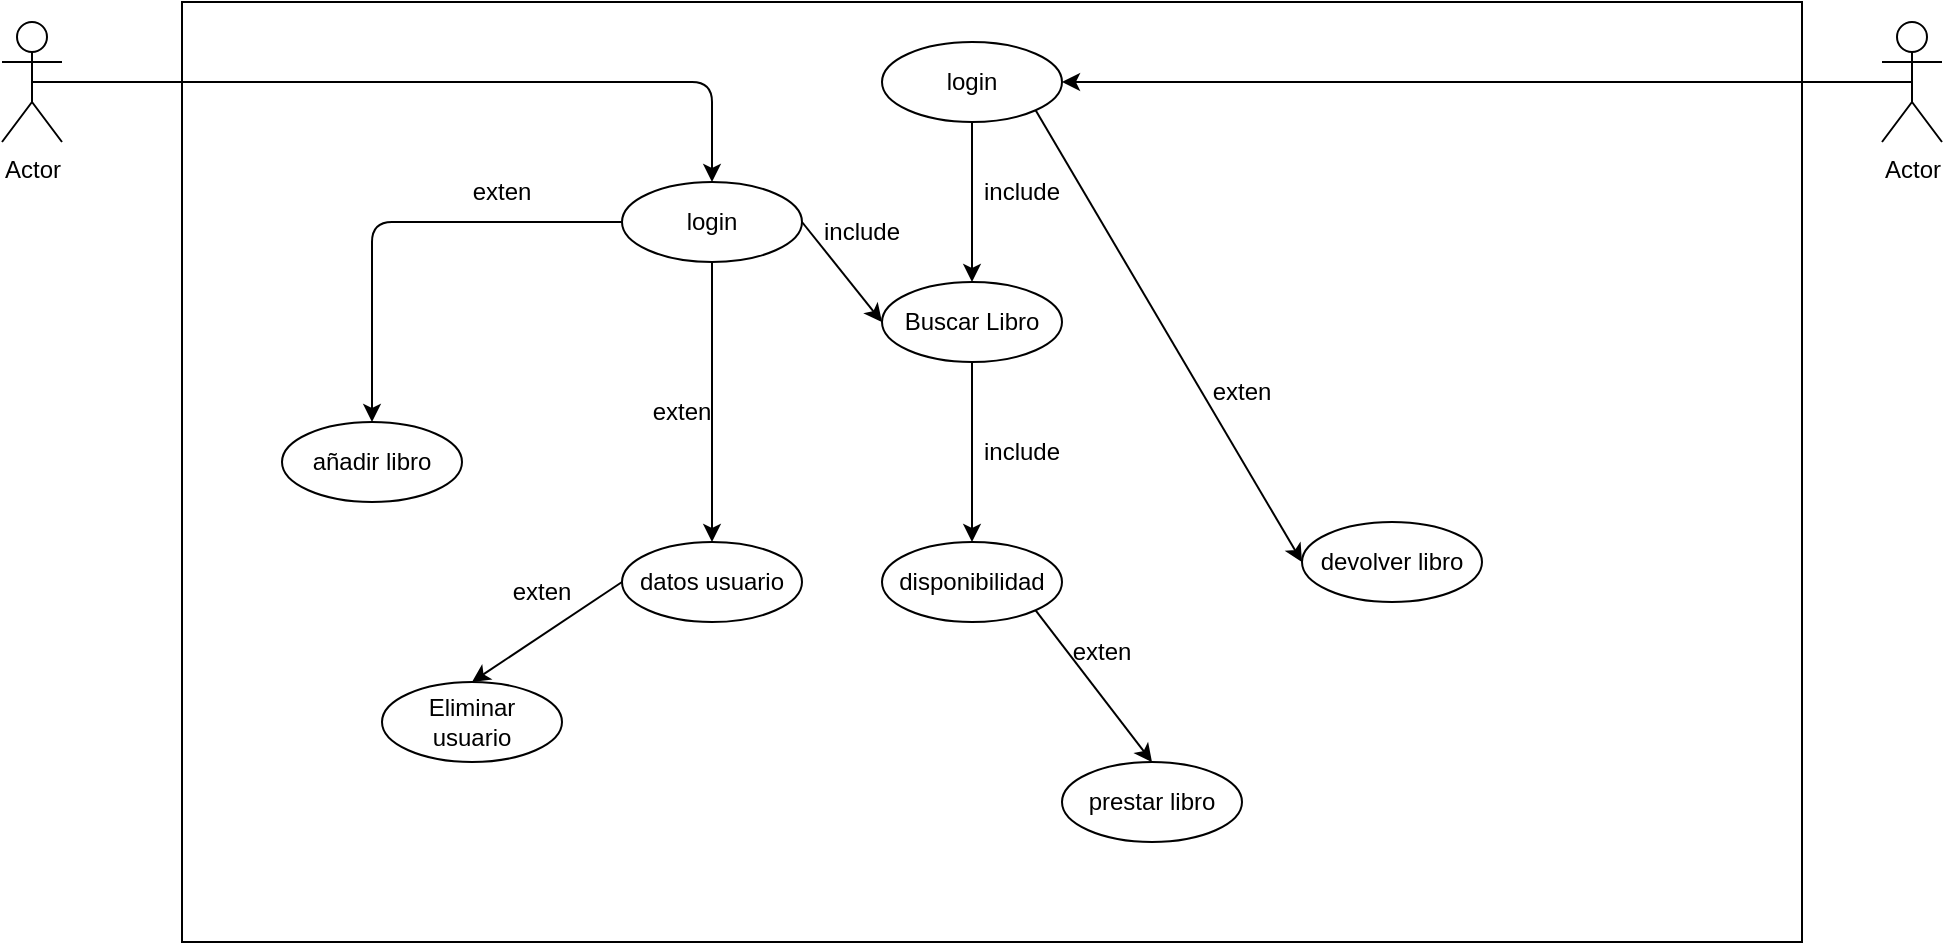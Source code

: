 <mxfile>
    <diagram id="w3d0ppWCed2p-HDZ2Jk9" name="Página-1">
        <mxGraphModel dx="1102" dy="608" grid="1" gridSize="10" guides="1" tooltips="1" connect="1" arrows="1" fold="1" page="1" pageScale="1" pageWidth="1200" pageHeight="800" math="0" shadow="0">
            <root>
                <mxCell id="0"/>
                <mxCell id="1" parent="0"/>
                <mxCell id="34" value="" style="rounded=0;whiteSpace=wrap;html=1;" parent="1" vertex="1">
                    <mxGeometry x="160" y="200" width="810" height="470" as="geometry"/>
                </mxCell>
                <mxCell id="6" value="Buscar Libro" style="ellipse;whiteSpace=wrap;html=1;" parent="1" vertex="1">
                    <mxGeometry x="510" y="340" width="90" height="40" as="geometry"/>
                </mxCell>
                <mxCell id="9" value="prestar libro" style="ellipse;whiteSpace=wrap;html=1;" parent="1" vertex="1">
                    <mxGeometry x="600" y="580" width="90" height="40" as="geometry"/>
                </mxCell>
                <mxCell id="10" value="devolver libro" style="ellipse;whiteSpace=wrap;html=1;" parent="1" vertex="1">
                    <mxGeometry x="720" y="460" width="90" height="40" as="geometry"/>
                </mxCell>
                <mxCell id="11" value="añadir libro" style="ellipse;whiteSpace=wrap;html=1;" parent="1" vertex="1">
                    <mxGeometry x="210" y="410" width="90" height="40" as="geometry"/>
                </mxCell>
                <mxCell id="12" value="datos usuario" style="ellipse;whiteSpace=wrap;html=1;" parent="1" vertex="1">
                    <mxGeometry x="380" y="470" width="90" height="40" as="geometry"/>
                </mxCell>
                <mxCell id="16" value="login" style="ellipse;whiteSpace=wrap;html=1;" parent="1" vertex="1">
                    <mxGeometry x="510" y="220" width="90" height="40" as="geometry"/>
                </mxCell>
                <mxCell id="17" value="" style="endArrow=classic;html=1;exitX=0.5;exitY=1;exitDx=0;exitDy=0;" parent="1" source="16" target="6" edge="1">
                    <mxGeometry width="50" height="50" relative="1" as="geometry">
                        <mxPoint x="590" y="310" as="sourcePoint"/>
                        <mxPoint x="640" y="260" as="targetPoint"/>
                    </mxGeometry>
                </mxCell>
                <mxCell id="18" value="" style="endArrow=classic;html=1;exitX=0.5;exitY=1;exitDx=0;exitDy=0;entryX=0.5;entryY=0;entryDx=0;entryDy=0;" parent="1" source="22" target="12" edge="1">
                    <mxGeometry width="50" height="50" relative="1" as="geometry">
                        <mxPoint x="640" y="340" as="sourcePoint"/>
                        <mxPoint x="640" y="420" as="targetPoint"/>
                    </mxGeometry>
                </mxCell>
                <mxCell id="19" value="" style="endArrow=classic;html=1;entryX=0.5;entryY=0;entryDx=0;entryDy=0;exitX=1;exitY=1;exitDx=0;exitDy=0;" parent="1" source="nJorGBcEO3ALpGoqsscG-42" target="9" edge="1">
                    <mxGeometry width="50" height="50" relative="1" as="geometry">
                        <mxPoint x="570" y="390" as="sourcePoint"/>
                        <mxPoint x="554.5" y="450" as="targetPoint"/>
                    </mxGeometry>
                </mxCell>
                <mxCell id="20" value="" style="endArrow=classic;html=1;exitX=1;exitY=1;exitDx=0;exitDy=0;entryX=0;entryY=0.5;entryDx=0;entryDy=0;" parent="1" source="16" target="10" edge="1">
                    <mxGeometry width="50" height="50" relative="1" as="geometry">
                        <mxPoint x="660" y="390" as="sourcePoint"/>
                        <mxPoint x="660" y="470" as="targetPoint"/>
                    </mxGeometry>
                </mxCell>
                <mxCell id="22" value="login" style="ellipse;whiteSpace=wrap;html=1;" parent="1" vertex="1">
                    <mxGeometry x="380" y="290" width="90" height="40" as="geometry"/>
                </mxCell>
                <mxCell id="24" value="" style="endArrow=classic;html=1;exitX=0;exitY=0.5;exitDx=0;exitDy=0;entryX=0.5;entryY=0;entryDx=0;entryDy=0;" parent="1" source="22" target="11" edge="1">
                    <mxGeometry width="50" height="50" relative="1" as="geometry">
                        <mxPoint x="350" y="350" as="sourcePoint"/>
                        <mxPoint x="350" y="430" as="targetPoint"/>
                        <Array as="points">
                            <mxPoint x="255" y="310"/>
                        </Array>
                    </mxGeometry>
                </mxCell>
                <mxCell id="25" value="" style="endArrow=classic;html=1;exitX=1;exitY=0.5;exitDx=0;exitDy=0;entryX=0;entryY=0.5;entryDx=0;entryDy=0;" parent="1" source="22" target="6" edge="1">
                    <mxGeometry width="50" height="50" relative="1" as="geometry">
                        <mxPoint x="585" y="290" as="sourcePoint"/>
                        <mxPoint x="585" y="370" as="targetPoint"/>
                    </mxGeometry>
                </mxCell>
                <mxCell id="26" value="exten" style="text;html=1;strokeColor=none;fillColor=none;align=center;verticalAlign=middle;whiteSpace=wrap;rounded=0;" parent="1" vertex="1">
                    <mxGeometry x="290" y="280" width="60" height="30" as="geometry"/>
                </mxCell>
                <mxCell id="27" value="exten" style="text;html=1;strokeColor=none;fillColor=none;align=center;verticalAlign=middle;whiteSpace=wrap;rounded=0;" parent="1" vertex="1">
                    <mxGeometry x="660" y="380" width="60" height="30" as="geometry"/>
                </mxCell>
                <mxCell id="28" value="exten" style="text;html=1;strokeColor=none;fillColor=none;align=center;verticalAlign=middle;whiteSpace=wrap;rounded=0;" parent="1" vertex="1">
                    <mxGeometry x="380" y="390" width="60" height="30" as="geometry"/>
                </mxCell>
                <mxCell id="32" value="include" style="text;html=1;strokeColor=none;fillColor=none;align=center;verticalAlign=middle;whiteSpace=wrap;rounded=0;" parent="1" vertex="1">
                    <mxGeometry x="550" y="280" width="60" height="30" as="geometry"/>
                </mxCell>
                <mxCell id="35" value="Actor" style="shape=umlActor;verticalLabelPosition=bottom;verticalAlign=top;html=1;outlineConnect=0;" parent="1" vertex="1">
                    <mxGeometry x="70" y="210" width="30" height="60" as="geometry"/>
                </mxCell>
                <mxCell id="36" value="Actor" style="shape=umlActor;verticalLabelPosition=bottom;verticalAlign=top;html=1;outlineConnect=0;" parent="1" vertex="1">
                    <mxGeometry x="1010" y="210" width="30" height="60" as="geometry"/>
                </mxCell>
                <mxCell id="37" value="include" style="text;html=1;strokeColor=none;fillColor=none;align=center;verticalAlign=middle;whiteSpace=wrap;rounded=0;" parent="1" vertex="1">
                    <mxGeometry x="470" y="300" width="60" height="30" as="geometry"/>
                </mxCell>
                <mxCell id="38" value="exten" style="text;html=1;strokeColor=none;fillColor=none;align=center;verticalAlign=middle;whiteSpace=wrap;rounded=0;" parent="1" vertex="1">
                    <mxGeometry x="590" y="510" width="60" height="30" as="geometry"/>
                </mxCell>
                <mxCell id="39" value="" style="endArrow=classic;html=1;exitX=0.5;exitY=0.5;exitDx=0;exitDy=0;exitPerimeter=0;entryX=1;entryY=0.5;entryDx=0;entryDy=0;" parent="1" source="36" target="16" edge="1">
                    <mxGeometry width="50" height="50" relative="1" as="geometry">
                        <mxPoint x="980" y="340" as="sourcePoint"/>
                        <mxPoint x="920" y="240" as="targetPoint"/>
                    </mxGeometry>
                </mxCell>
                <mxCell id="40" value="" style="endArrow=classic;html=1;exitX=0.5;exitY=0.5;exitDx=0;exitDy=0;exitPerimeter=0;entryX=0.5;entryY=0;entryDx=0;entryDy=0;" parent="1" source="35" target="22" edge="1">
                    <mxGeometry width="50" height="50" relative="1" as="geometry">
                        <mxPoint x="145" y="449" as="sourcePoint"/>
                        <mxPoint x="210" y="240" as="targetPoint"/>
                        <Array as="points">
                            <mxPoint x="425" y="240"/>
                        </Array>
                    </mxGeometry>
                </mxCell>
                <mxCell id="nJorGBcEO3ALpGoqsscG-40" value="Eliminar &lt;br&gt;usuario" style="ellipse;whiteSpace=wrap;html=1;" parent="1" vertex="1">
                    <mxGeometry x="260" y="540" width="90" height="40" as="geometry"/>
                </mxCell>
                <mxCell id="nJorGBcEO3ALpGoqsscG-41" value="" style="endArrow=classic;html=1;exitX=0;exitY=0.5;exitDx=0;exitDy=0;entryX=0.5;entryY=0;entryDx=0;entryDy=0;" parent="1" source="12" target="nJorGBcEO3ALpGoqsscG-40" edge="1">
                    <mxGeometry width="50" height="50" relative="1" as="geometry">
                        <mxPoint x="380" y="530" as="sourcePoint"/>
                        <mxPoint x="380" y="610" as="targetPoint"/>
                    </mxGeometry>
                </mxCell>
                <mxCell id="nJorGBcEO3ALpGoqsscG-42" value="disponibilidad" style="ellipse;whiteSpace=wrap;html=1;" parent="1" vertex="1">
                    <mxGeometry x="510" y="470" width="90" height="40" as="geometry"/>
                </mxCell>
                <mxCell id="nJorGBcEO3ALpGoqsscG-43" value="" style="endArrow=classic;html=1;exitX=0.5;exitY=1;exitDx=0;exitDy=0;entryX=0.5;entryY=0;entryDx=0;entryDy=0;" parent="1" source="6" target="nJorGBcEO3ALpGoqsscG-42" edge="1">
                    <mxGeometry width="50" height="50" relative="1" as="geometry">
                        <mxPoint x="520" y="420" as="sourcePoint"/>
                        <mxPoint x="560" y="470" as="targetPoint"/>
                    </mxGeometry>
                </mxCell>
                <mxCell id="nJorGBcEO3ALpGoqsscG-44" value="include" style="text;html=1;strokeColor=none;fillColor=none;align=center;verticalAlign=middle;whiteSpace=wrap;rounded=0;" parent="1" vertex="1">
                    <mxGeometry x="550" y="410" width="60" height="30" as="geometry"/>
                </mxCell>
                <mxCell id="nJorGBcEO3ALpGoqsscG-45" value="exten" style="text;html=1;strokeColor=none;fillColor=none;align=center;verticalAlign=middle;whiteSpace=wrap;rounded=0;" parent="1" vertex="1">
                    <mxGeometry x="310" y="480" width="60" height="30" as="geometry"/>
                </mxCell>
            </root>
        </mxGraphModel>
    </diagram>
    <diagram id="chxNoCqROdhKDmmhXRaZ" name="Página-2">
        <mxGraphModel dx="1102" dy="608" grid="1" gridSize="10" guides="1" tooltips="1" connect="1" arrows="1" fold="1" page="1" pageScale="1" pageWidth="1200" pageHeight="800" math="0" shadow="0">
            <root>
                <mxCell id="0"/>
                <mxCell id="1" parent="0"/>
                <mxCell id="Jmu3NZUsGzqlgrK55ZfT-3" value="&lt;font style=&quot;font-size: 14px;&quot;&gt;Libros&lt;/font&gt;" style="swimlane;fontStyle=0;childLayout=stackLayout;horizontal=1;startSize=30;horizontalStack=0;resizeParent=1;resizeParentMax=0;resizeLast=0;collapsible=1;marginBottom=0;whiteSpace=wrap;html=1;" parent="1" vertex="1">
                    <mxGeometry x="470" y="510" width="210" height="210" as="geometry"/>
                </mxCell>
                <mxCell id="Jmu3NZUsGzqlgrK55ZfT-4" value="&lt;font style=&quot;font-size: 14px;&quot;&gt;idLibro&lt;/font&gt;" style="text;strokeColor=none;fillColor=none;align=left;verticalAlign=middle;spacingLeft=4;spacingRight=4;overflow=hidden;points=[[0,0.5],[1,0.5]];portConstraint=eastwest;rotatable=0;whiteSpace=wrap;html=1;" parent="Jmu3NZUsGzqlgrK55ZfT-3" vertex="1">
                    <mxGeometry y="30" width="210" height="30" as="geometry"/>
                </mxCell>
                <mxCell id="Jmu3NZUsGzqlgrK55ZfT-5" value="&lt;span style=&quot;font-size: 14px;&quot;&gt;titulo_libro&lt;/span&gt;" style="text;strokeColor=none;fillColor=none;align=left;verticalAlign=middle;spacingLeft=4;spacingRight=4;overflow=hidden;points=[[0,0.5],[1,0.5]];portConstraint=eastwest;rotatable=0;whiteSpace=wrap;html=1;" parent="Jmu3NZUsGzqlgrK55ZfT-3" vertex="1">
                    <mxGeometry y="60" width="210" height="30" as="geometry"/>
                </mxCell>
                <mxCell id="Jmu3NZUsGzqlgrK55ZfT-6" value="&lt;font style=&quot;font-size: 14px;&quot;&gt;autor&lt;/font&gt;" style="text;strokeColor=none;fillColor=none;align=left;verticalAlign=middle;spacingLeft=4;spacingRight=4;overflow=hidden;points=[[0,0.5],[1,0.5]];portConstraint=eastwest;rotatable=0;whiteSpace=wrap;html=1;" parent="Jmu3NZUsGzqlgrK55ZfT-3" vertex="1">
                    <mxGeometry y="90" width="210" height="30" as="geometry"/>
                </mxCell>
                <mxCell id="Jmu3NZUsGzqlgrK55ZfT-32" value="int ()" style="text;strokeColor=none;fillColor=none;align=left;verticalAlign=middle;spacingLeft=4;spacingRight=4;overflow=hidden;points=[[0,0.5],[1,0.5]];portConstraint=eastwest;rotatable=0;whiteSpace=wrap;html=1;fontSize=14;" parent="Jmu3NZUsGzqlgrK55ZfT-3" vertex="1">
                    <mxGeometry y="120" width="210" height="30" as="geometry"/>
                </mxCell>
                <mxCell id="Jmu3NZUsGzqlgrK55ZfT-34" value="varchar()" style="text;strokeColor=none;fillColor=none;align=left;verticalAlign=middle;spacingLeft=4;spacingRight=4;overflow=hidden;points=[[0,0.5],[1,0.5]];portConstraint=eastwest;rotatable=0;whiteSpace=wrap;html=1;fontSize=14;" parent="Jmu3NZUsGzqlgrK55ZfT-3" vertex="1">
                    <mxGeometry y="150" width="210" height="30" as="geometry"/>
                </mxCell>
                <mxCell id="Jmu3NZUsGzqlgrK55ZfT-33" value="varchar()" style="text;strokeColor=none;fillColor=none;align=left;verticalAlign=middle;spacingLeft=4;spacingRight=4;overflow=hidden;points=[[0,0.5],[1,0.5]];portConstraint=eastwest;rotatable=0;whiteSpace=wrap;html=1;fontSize=14;" parent="Jmu3NZUsGzqlgrK55ZfT-3" vertex="1">
                    <mxGeometry y="180" width="210" height="30" as="geometry"/>
                </mxCell>
                <mxCell id="Jmu3NZUsGzqlgrK55ZfT-12" value="&lt;font style=&quot;font-size: 14px;&quot;&gt;BIbliotecario&lt;/font&gt;" style="swimlane;fontStyle=0;childLayout=stackLayout;horizontal=1;startSize=30;horizontalStack=0;resizeParent=1;resizeParentMax=0;resizeLast=0;collapsible=1;marginBottom=0;whiteSpace=wrap;html=1;" parent="1" vertex="1">
                    <mxGeometry x="60" y="130" width="230" height="270" as="geometry"/>
                </mxCell>
                <mxCell id="Jmu3NZUsGzqlgrK55ZfT-13" value="&lt;font style=&quot;font-size: 14px;&quot;&gt;idBibliotecario&lt;/font&gt;" style="text;strokeColor=none;fillColor=none;align=left;verticalAlign=middle;spacingLeft=4;spacingRight=4;overflow=hidden;points=[[0,0.5],[1,0.5]];portConstraint=eastwest;rotatable=0;whiteSpace=wrap;html=1;" parent="Jmu3NZUsGzqlgrK55ZfT-12" vertex="1">
                    <mxGeometry y="30" width="230" height="30" as="geometry"/>
                </mxCell>
                <mxCell id="Jmu3NZUsGzqlgrK55ZfT-14" value="&lt;font style=&quot;font-size: 14px;&quot;&gt;nombre&lt;/font&gt;" style="text;strokeColor=none;fillColor=none;align=left;verticalAlign=middle;spacingLeft=4;spacingRight=4;overflow=hidden;points=[[0,0.5],[1,0.5]];portConstraint=eastwest;rotatable=0;whiteSpace=wrap;html=1;" parent="Jmu3NZUsGzqlgrK55ZfT-12" vertex="1">
                    <mxGeometry y="60" width="230" height="30" as="geometry"/>
                </mxCell>
                <mxCell id="Jmu3NZUsGzqlgrK55ZfT-15" value="&lt;font style=&quot;font-size: 14px;&quot;&gt;apellidos&lt;/font&gt;" style="text;strokeColor=none;fillColor=none;align=left;verticalAlign=middle;spacingLeft=4;spacingRight=4;overflow=hidden;points=[[0,0.5],[1,0.5]];portConstraint=eastwest;rotatable=0;whiteSpace=wrap;html=1;" parent="Jmu3NZUsGzqlgrK55ZfT-12" vertex="1">
                    <mxGeometry y="90" width="230" height="30" as="geometry"/>
                </mxCell>
                <mxCell id="Jmu3NZUsGzqlgrK55ZfT-16" value="&lt;font style=&quot;font-size: 14px;&quot;&gt;contraseña&lt;/font&gt;" style="text;strokeColor=none;fillColor=none;align=left;verticalAlign=middle;spacingLeft=4;spacingRight=4;overflow=hidden;points=[[0,0.5],[1,0.5]];portConstraint=eastwest;rotatable=0;whiteSpace=wrap;html=1;" parent="Jmu3NZUsGzqlgrK55ZfT-12" vertex="1">
                    <mxGeometry y="120" width="230" height="30" as="geometry"/>
                </mxCell>
                <mxCell id="Jmu3NZUsGzqlgrK55ZfT-36" value="int ()" style="text;strokeColor=none;fillColor=none;align=left;verticalAlign=middle;spacingLeft=4;spacingRight=4;overflow=hidden;points=[[0,0.5],[1,0.5]];portConstraint=eastwest;rotatable=0;whiteSpace=wrap;html=1;fontSize=14;" parent="Jmu3NZUsGzqlgrK55ZfT-12" vertex="1">
                    <mxGeometry y="150" width="230" height="30" as="geometry"/>
                </mxCell>
                <mxCell id="Jmu3NZUsGzqlgrK55ZfT-38" value="varchar()" style="text;strokeColor=none;fillColor=none;align=left;verticalAlign=middle;spacingLeft=4;spacingRight=4;overflow=hidden;points=[[0,0.5],[1,0.5]];portConstraint=eastwest;rotatable=0;whiteSpace=wrap;html=1;fontSize=14;" parent="Jmu3NZUsGzqlgrK55ZfT-12" vertex="1">
                    <mxGeometry y="180" width="230" height="30" as="geometry"/>
                </mxCell>
                <mxCell id="Jmu3NZUsGzqlgrK55ZfT-37" value="varchar()" style="text;strokeColor=none;fillColor=none;align=left;verticalAlign=middle;spacingLeft=4;spacingRight=4;overflow=hidden;points=[[0,0.5],[1,0.5]];portConstraint=eastwest;rotatable=0;whiteSpace=wrap;html=1;fontSize=14;" parent="Jmu3NZUsGzqlgrK55ZfT-12" vertex="1">
                    <mxGeometry y="210" width="230" height="30" as="geometry"/>
                </mxCell>
                <mxCell id="Jmu3NZUsGzqlgrK55ZfT-35" value="varchar()" style="text;strokeColor=none;fillColor=none;align=left;verticalAlign=middle;spacingLeft=4;spacingRight=4;overflow=hidden;points=[[0,0.5],[1,0.5]];portConstraint=eastwest;rotatable=0;whiteSpace=wrap;html=1;fontSize=14;" parent="Jmu3NZUsGzqlgrK55ZfT-12" vertex="1">
                    <mxGeometry y="240" width="230" height="30" as="geometry"/>
                </mxCell>
                <mxCell id="Jmu3NZUsGzqlgrK55ZfT-23" value="prestamo" style="swimlane;fontStyle=0;childLayout=stackLayout;horizontal=1;startSize=30;horizontalStack=0;resizeParent=1;resizeParentMax=0;resizeLast=0;collapsible=1;marginBottom=0;whiteSpace=wrap;html=1;fontSize=14;" parent="1" vertex="1">
                    <mxGeometry x="850" y="70" width="140" height="390" as="geometry"/>
                </mxCell>
                <mxCell id="Jmu3NZUsGzqlgrK55ZfT-25" value="idprestamo" style="text;strokeColor=none;fillColor=none;align=left;verticalAlign=middle;spacingLeft=4;spacingRight=4;overflow=hidden;points=[[0,0.5],[1,0.5]];portConstraint=eastwest;rotatable=0;whiteSpace=wrap;html=1;fontSize=14;" parent="Jmu3NZUsGzqlgrK55ZfT-23" vertex="1">
                    <mxGeometry y="30" width="140" height="30" as="geometry"/>
                </mxCell>
                <mxCell id="Jmu3NZUsGzqlgrK55ZfT-27" value="fecha_prestamo" style="text;strokeColor=none;fillColor=none;align=left;verticalAlign=middle;spacingLeft=4;spacingRight=4;overflow=hidden;points=[[0,0.5],[1,0.5]];portConstraint=eastwest;rotatable=0;whiteSpace=wrap;html=1;fontSize=14;" parent="Jmu3NZUsGzqlgrK55ZfT-23" vertex="1">
                    <mxGeometry y="60" width="140" height="30" as="geometry"/>
                </mxCell>
                <mxCell id="Jmu3NZUsGzqlgrK55ZfT-29" value="idBibliotecario" style="text;strokeColor=none;fillColor=none;align=left;verticalAlign=middle;spacingLeft=4;spacingRight=4;overflow=hidden;points=[[0,0.5],[1,0.5]];portConstraint=eastwest;rotatable=0;whiteSpace=wrap;html=1;fontSize=14;" parent="Jmu3NZUsGzqlgrK55ZfT-23" vertex="1">
                    <mxGeometry y="90" width="140" height="30" as="geometry"/>
                </mxCell>
                <mxCell id="Jmu3NZUsGzqlgrK55ZfT-28" value="idUsuario&lt;span style=&quot;color: rgba(0, 0, 0, 0); font-family: monospace; font-size: 0px;&quot;&gt;%3CmxGraphModel%3E%3Croot%3E%3CmxCell%20id%3D%220%22%2F%3E%3CmxCell%20id%3D%221%22%20parent%3D%220%22%2F%3E%3CmxCell%20id%3D%222%22%20value%3D%22fecha_prestamo%22%20style%3D%22text%3BstrokeColor%3Dnone%3BfillColor%3Dnone%3Balign%3Dleft%3BverticalAlign%3Dmiddle%3BspacingLeft%3D4%3BspacingRight%3D4%3Boverflow%3Dhidden%3Bpoints%3D%5B%5B0%2C0.5%5D%2C%5B1%2C0.5%5D%5D%3BportConstraint%3Deastwest%3Brotatable%3D0%3BwhiteSpace%3Dwrap%3Bhtml%3D1%3BfontSize%3D14%3B%22%20vertex%3D%221%22%20parent%3D%221%22%3E%3CmxGeometry%20x%3D%22420%22%20y%3D%22490%22%20width%3D%22140%22%20height%3D%2230%22%20as%3D%22geometry%22%2F%3E%3C%2FmxCell%3E%3C%2Froot%3E%3C%2FmxGraphModel%3E&lt;/span&gt;" style="text;strokeColor=none;fillColor=none;align=left;verticalAlign=middle;spacingLeft=4;spacingRight=4;overflow=hidden;points=[[0,0.5],[1,0.5]];portConstraint=eastwest;rotatable=0;whiteSpace=wrap;html=1;fontSize=14;" parent="Jmu3NZUsGzqlgrK55ZfT-23" vertex="1">
                    <mxGeometry y="120" width="140" height="30" as="geometry"/>
                </mxCell>
                <mxCell id="Jmu3NZUsGzqlgrK55ZfT-26" value="idLibro" style="text;strokeColor=none;fillColor=none;align=left;verticalAlign=middle;spacingLeft=4;spacingRight=4;overflow=hidden;points=[[0,0.5],[1,0.5]];portConstraint=eastwest;rotatable=0;whiteSpace=wrap;html=1;fontSize=14;" parent="Jmu3NZUsGzqlgrK55ZfT-23" vertex="1">
                    <mxGeometry y="150" width="140" height="30" as="geometry"/>
                </mxCell>
                <mxCell id="Jmu3NZUsGzqlgrK55ZfT-30" value="cantidad" style="text;strokeColor=none;fillColor=none;align=left;verticalAlign=middle;spacingLeft=4;spacingRight=4;overflow=hidden;points=[[0,0.5],[1,0.5]];portConstraint=eastwest;rotatable=0;whiteSpace=wrap;html=1;fontSize=14;" parent="Jmu3NZUsGzqlgrK55ZfT-23" vertex="1">
                    <mxGeometry y="180" width="140" height="30" as="geometry"/>
                </mxCell>
                <mxCell id="Jmu3NZUsGzqlgrK55ZfT-39" value="int ()" style="text;strokeColor=none;fillColor=none;align=left;verticalAlign=middle;spacingLeft=4;spacingRight=4;overflow=hidden;points=[[0,0.5],[1,0.5]];portConstraint=eastwest;rotatable=0;whiteSpace=wrap;html=1;fontSize=14;" parent="Jmu3NZUsGzqlgrK55ZfT-23" vertex="1">
                    <mxGeometry y="210" width="140" height="30" as="geometry"/>
                </mxCell>
                <mxCell id="Jmu3NZUsGzqlgrK55ZfT-41" value="datatime" style="text;strokeColor=none;fillColor=none;align=left;verticalAlign=middle;spacingLeft=4;spacingRight=4;overflow=hidden;points=[[0,0.5],[1,0.5]];portConstraint=eastwest;rotatable=0;whiteSpace=wrap;html=1;fontSize=14;" parent="Jmu3NZUsGzqlgrK55ZfT-23" vertex="1">
                    <mxGeometry y="240" width="140" height="30" as="geometry"/>
                </mxCell>
                <mxCell id="Jmu3NZUsGzqlgrK55ZfT-42" value="varchar()" style="text;strokeColor=none;fillColor=none;align=left;verticalAlign=middle;spacingLeft=4;spacingRight=4;overflow=hidden;points=[[0,0.5],[1,0.5]];portConstraint=eastwest;rotatable=0;whiteSpace=wrap;html=1;fontSize=14;" parent="Jmu3NZUsGzqlgrK55ZfT-23" vertex="1">
                    <mxGeometry y="270" width="140" height="30" as="geometry"/>
                </mxCell>
                <mxCell id="Jmu3NZUsGzqlgrK55ZfT-43" value="int ()" style="text;strokeColor=none;fillColor=none;align=left;verticalAlign=middle;spacingLeft=4;spacingRight=4;overflow=hidden;points=[[0,0.5],[1,0.5]];portConstraint=eastwest;rotatable=0;whiteSpace=wrap;html=1;fontSize=14;" parent="Jmu3NZUsGzqlgrK55ZfT-23" vertex="1">
                    <mxGeometry y="300" width="140" height="30" as="geometry"/>
                </mxCell>
                <mxCell id="Jmu3NZUsGzqlgrK55ZfT-45" value="int ()" style="text;strokeColor=none;fillColor=none;align=left;verticalAlign=middle;spacingLeft=4;spacingRight=4;overflow=hidden;points=[[0,0.5],[1,0.5]];portConstraint=eastwest;rotatable=0;whiteSpace=wrap;html=1;fontSize=14;" parent="Jmu3NZUsGzqlgrK55ZfT-23" vertex="1">
                    <mxGeometry y="330" width="140" height="30" as="geometry"/>
                </mxCell>
                <mxCell id="Jmu3NZUsGzqlgrK55ZfT-44" value="int ()" style="text;strokeColor=none;fillColor=none;align=left;verticalAlign=middle;spacingLeft=4;spacingRight=4;overflow=hidden;points=[[0,0.5],[1,0.5]];portConstraint=eastwest;rotatable=0;whiteSpace=wrap;html=1;fontSize=14;" parent="Jmu3NZUsGzqlgrK55ZfT-23" vertex="1">
                    <mxGeometry y="360" width="140" height="30" as="geometry"/>
                </mxCell>
                <mxCell id="Jmu3NZUsGzqlgrK55ZfT-46" value="PK" style="text;html=1;strokeColor=none;fillColor=none;align=center;verticalAlign=middle;whiteSpace=wrap;rounded=0;fontSize=14;" parent="1" vertex="1">
                    <mxGeometry x="10" y="160" width="60" height="30" as="geometry"/>
                </mxCell>
                <mxCell id="Jmu3NZUsGzqlgrK55ZfT-48" value="PK" style="text;html=1;strokeColor=none;fillColor=none;align=center;verticalAlign=middle;whiteSpace=wrap;rounded=0;fontSize=14;" parent="1" vertex="1">
                    <mxGeometry x="800" y="100" width="60" height="30" as="geometry"/>
                </mxCell>
                <mxCell id="Jmu3NZUsGzqlgrK55ZfT-49" value="FK" style="text;html=1;strokeColor=none;fillColor=none;align=center;verticalAlign=middle;whiteSpace=wrap;rounded=0;fontSize=14;" parent="1" vertex="1">
                    <mxGeometry x="800" y="160" width="60" height="30" as="geometry"/>
                </mxCell>
                <mxCell id="Jmu3NZUsGzqlgrK55ZfT-50" value="FK" style="text;html=1;strokeColor=none;fillColor=none;align=center;verticalAlign=middle;whiteSpace=wrap;rounded=0;fontSize=14;" parent="1" vertex="1">
                    <mxGeometry x="800" y="190" width="60" height="30" as="geometry"/>
                </mxCell>
                <mxCell id="Jmu3NZUsGzqlgrK55ZfT-51" value="FK" style="text;html=1;strokeColor=none;fillColor=none;align=center;verticalAlign=middle;whiteSpace=wrap;rounded=0;fontSize=14;" parent="1" vertex="1">
                    <mxGeometry x="800" y="220" width="60" height="30" as="geometry"/>
                </mxCell>
                <mxCell id="Jmu3NZUsGzqlgrK55ZfT-52" value="" style="endArrow=classic;html=1;fontSize=14;exitX=1;exitY=0.5;exitDx=0;exitDy=0;" parent="1" source="Jmu3NZUsGzqlgrK55ZfT-13" target="Jmu3NZUsGzqlgrK55ZfT-49" edge="1">
                    <mxGeometry width="50" height="50" relative="1" as="geometry">
                        <mxPoint x="370" y="240" as="sourcePoint"/>
                        <mxPoint x="420" y="190" as="targetPoint"/>
                    </mxGeometry>
                </mxCell>
                <mxCell id="Jmu3NZUsGzqlgrK55ZfT-53" value="" style="endArrow=classic;html=1;fontSize=14;exitX=0;exitY=0.5;exitDx=0;exitDy=0;entryX=1;entryY=0.5;entryDx=0;entryDy=0;" parent="1" source="Jmu3NZUsGzqlgrK55ZfT-50" target="Jmu3NZUsGzqlgrK55ZfT-4" edge="1">
                    <mxGeometry width="50" height="50" relative="1" as="geometry">
                        <mxPoint x="300" y="255" as="sourcePoint"/>
                        <mxPoint x="810" y="188.889" as="targetPoint"/>
                        <Array as="points">
                            <mxPoint x="760" y="205"/>
                            <mxPoint x="760" y="555"/>
                        </Array>
                    </mxGeometry>
                </mxCell>
                <mxCell id="tuRHwvIgMzlhLgcUYVfD-1" value="PK" style="text;html=1;strokeColor=none;fillColor=none;align=center;verticalAlign=middle;whiteSpace=wrap;rounded=0;fontSize=14;" parent="1" vertex="1">
                    <mxGeometry x="420" y="540" width="60" height="30" as="geometry"/>
                </mxCell>
                <mxCell id="gVGVNJn4KCs9vRf8ShZb-1" value="1...0" style="text;html=1;strokeColor=none;fillColor=none;align=center;verticalAlign=middle;whiteSpace=wrap;rounded=0;fontSize=14;" parent="1" vertex="1">
                    <mxGeometry x="680" y="520" width="60" height="30" as="geometry"/>
                </mxCell>
                <mxCell id="gVGVNJn4KCs9vRf8ShZb-2" value="&lt;font style=&quot;font-size: 18px;&quot;&gt;1...*&lt;/font&gt;" style="text;html=1;strokeColor=none;fillColor=none;align=center;verticalAlign=middle;whiteSpace=wrap;rounded=0;fontSize=14;" parent="1" vertex="1">
                    <mxGeometry x="300" y="140" width="60" height="30" as="geometry"/>
                </mxCell>
            </root>
        </mxGraphModel>
    </diagram>
    <diagram id="Z5Ri4fiEmCOSQMzNhDk8" name="Página-3">
        <mxGraphModel dx="1447" dy="798" grid="1" gridSize="10" guides="1" tooltips="1" connect="1" arrows="1" fold="1" page="1" pageScale="1" pageWidth="1200" pageHeight="800" math="0" shadow="0">
            <root>
                <mxCell id="0"/>
                <mxCell id="1" parent="0"/>
                <mxCell id="_uBopTTzTnFBBgDs50_6-1" value="BIbliotecario" style="swimlane;fontStyle=1;align=center;verticalAlign=top;childLayout=stackLayout;horizontal=1;startSize=26;horizontalStack=0;resizeParent=1;resizeParentMax=0;resizeLast=0;collapsible=1;marginBottom=0;fontSize=18;" parent="1" vertex="1">
                    <mxGeometry x="60" y="70" width="270" height="216" as="geometry"/>
                </mxCell>
                <mxCell id="_uBopTTzTnFBBgDs50_6-2" value="idBibliotecario" style="text;strokeColor=none;fillColor=none;align=left;verticalAlign=top;spacingLeft=4;spacingRight=4;overflow=hidden;rotatable=0;points=[[0,0.5],[1,0.5]];portConstraint=eastwest;fontSize=18;" parent="_uBopTTzTnFBBgDs50_6-1" vertex="1">
                    <mxGeometry y="26" width="270" height="26" as="geometry"/>
                </mxCell>
                <mxCell id="zEnFPHZmrLwZEC-hwrup-2" value="nombre" style="text;strokeColor=none;fillColor=none;align=left;verticalAlign=top;spacingLeft=4;spacingRight=4;overflow=hidden;rotatable=0;points=[[0,0.5],[1,0.5]];portConstraint=eastwest;fontSize=18;" parent="_uBopTTzTnFBBgDs50_6-1" vertex="1">
                    <mxGeometry y="52" width="270" height="26" as="geometry"/>
                </mxCell>
                <mxCell id="zEnFPHZmrLwZEC-hwrup-3" value="usuario" style="text;strokeColor=none;fillColor=none;align=left;verticalAlign=top;spacingLeft=4;spacingRight=4;overflow=hidden;rotatable=0;points=[[0,0.5],[1,0.5]];portConstraint=eastwest;fontSize=18;" parent="_uBopTTzTnFBBgDs50_6-1" vertex="1">
                    <mxGeometry y="78" width="270" height="26" as="geometry"/>
                </mxCell>
                <mxCell id="zEnFPHZmrLwZEC-hwrup-1" value="contraseña" style="text;strokeColor=none;fillColor=none;align=left;verticalAlign=top;spacingLeft=4;spacingRight=4;overflow=hidden;rotatable=0;points=[[0,0.5],[1,0.5]];portConstraint=eastwest;fontSize=18;" parent="_uBopTTzTnFBBgDs50_6-1" vertex="1">
                    <mxGeometry y="104" width="270" height="26" as="geometry"/>
                </mxCell>
                <mxCell id="_uBopTTzTnFBBgDs50_6-3" value="" style="line;strokeWidth=1;fillColor=none;align=left;verticalAlign=middle;spacingTop=-1;spacingLeft=3;spacingRight=3;rotatable=0;labelPosition=right;points=[];portConstraint=eastwest;strokeColor=inherit;fontSize=18;" parent="_uBopTTzTnFBBgDs50_6-1" vertex="1">
                    <mxGeometry y="130" width="270" height="8" as="geometry"/>
                </mxCell>
                <mxCell id="zEnFPHZmrLwZEC-hwrup-4" value="actualizar_informacio ( )" style="text;strokeColor=none;fillColor=none;align=left;verticalAlign=top;spacingLeft=4;spacingRight=4;overflow=hidden;rotatable=0;points=[[0,0.5],[1,0.5]];portConstraint=eastwest;fontSize=18;" parent="_uBopTTzTnFBBgDs50_6-1" vertex="1">
                    <mxGeometry y="138" width="270" height="26" as="geometry"/>
                </mxCell>
                <mxCell id="zEnFPHZmrLwZEC-hwrup-5" value="buscar_libro ( )" style="text;strokeColor=none;fillColor=none;align=left;verticalAlign=top;spacingLeft=4;spacingRight=4;overflow=hidden;rotatable=0;points=[[0,0.5],[1,0.5]];portConstraint=eastwest;fontSize=18;" parent="_uBopTTzTnFBBgDs50_6-1" vertex="1">
                    <mxGeometry y="164" width="270" height="26" as="geometry"/>
                </mxCell>
                <mxCell id="_uBopTTzTnFBBgDs50_6-4" value="registrar_usuario (  )" style="text;strokeColor=none;fillColor=none;align=left;verticalAlign=top;spacingLeft=4;spacingRight=4;overflow=hidden;rotatable=0;points=[[0,0.5],[1,0.5]];portConstraint=eastwest;fontSize=18;" parent="_uBopTTzTnFBBgDs50_6-1" vertex="1">
                    <mxGeometry y="190" width="270" height="26" as="geometry"/>
                </mxCell>
                <mxCell id="zEnFPHZmrLwZEC-hwrup-6" value="Libros" style="swimlane;fontStyle=1;align=center;verticalAlign=top;childLayout=stackLayout;horizontal=1;startSize=26;horizontalStack=0;resizeParent=1;resizeParentMax=0;resizeLast=0;collapsible=1;marginBottom=0;fontSize=18;" parent="1" vertex="1">
                    <mxGeometry x="890" y="60" width="260" height="190" as="geometry"/>
                </mxCell>
                <mxCell id="zEnFPHZmrLwZEC-hwrup-10" value="idLibro" style="text;strokeColor=none;fillColor=none;align=left;verticalAlign=top;spacingLeft=4;spacingRight=4;overflow=hidden;rotatable=0;points=[[0,0.5],[1,0.5]];portConstraint=eastwest;fontSize=18;" parent="zEnFPHZmrLwZEC-hwrup-6" vertex="1">
                    <mxGeometry y="26" width="260" height="26" as="geometry"/>
                </mxCell>
                <mxCell id="zEnFPHZmrLwZEC-hwrup-12" value="titulo" style="text;strokeColor=none;fillColor=none;align=left;verticalAlign=top;spacingLeft=4;spacingRight=4;overflow=hidden;rotatable=0;points=[[0,0.5],[1,0.5]];portConstraint=eastwest;fontSize=18;" parent="zEnFPHZmrLwZEC-hwrup-6" vertex="1">
                    <mxGeometry y="52" width="260" height="26" as="geometry"/>
                </mxCell>
                <mxCell id="zEnFPHZmrLwZEC-hwrup-11" value="categoria" style="text;strokeColor=none;fillColor=none;align=left;verticalAlign=top;spacingLeft=4;spacingRight=4;overflow=hidden;rotatable=0;points=[[0,0.5],[1,0.5]];portConstraint=eastwest;fontSize=18;" parent="zEnFPHZmrLwZEC-hwrup-6" vertex="1">
                    <mxGeometry y="78" width="260" height="26" as="geometry"/>
                </mxCell>
                <mxCell id="zEnFPHZmrLwZEC-hwrup-7" value="disponibilidad" style="text;strokeColor=none;fillColor=none;align=left;verticalAlign=top;spacingLeft=4;spacingRight=4;overflow=hidden;rotatable=0;points=[[0,0.5],[1,0.5]];portConstraint=eastwest;fontSize=18;" parent="zEnFPHZmrLwZEC-hwrup-6" vertex="1">
                    <mxGeometry y="104" width="260" height="26" as="geometry"/>
                </mxCell>
                <mxCell id="zEnFPHZmrLwZEC-hwrup-8" value="" style="line;strokeWidth=1;fillColor=none;align=left;verticalAlign=middle;spacingTop=-1;spacingLeft=3;spacingRight=3;rotatable=0;labelPosition=right;points=[];portConstraint=eastwest;strokeColor=inherit;fontSize=18;" parent="zEnFPHZmrLwZEC-hwrup-6" vertex="1">
                    <mxGeometry y="130" width="260" height="8" as="geometry"/>
                </mxCell>
                <mxCell id="zEnFPHZmrLwZEC-hwrup-13" value="buscar_libro ( )" style="text;strokeColor=none;fillColor=none;align=left;verticalAlign=top;spacingLeft=4;spacingRight=4;overflow=hidden;rotatable=0;points=[[0,0.5],[1,0.5]];portConstraint=eastwest;fontSize=18;" parent="zEnFPHZmrLwZEC-hwrup-6" vertex="1">
                    <mxGeometry y="138" width="260" height="26" as="geometry"/>
                </mxCell>
                <mxCell id="zEnFPHZmrLwZEC-hwrup-14" value="actualizar_disponibilidad ( ) " style="text;strokeColor=none;fillColor=none;align=left;verticalAlign=top;spacingLeft=4;spacingRight=4;overflow=hidden;rotatable=0;points=[[0,0.5],[1,0.5]];portConstraint=eastwest;fontSize=18;" parent="zEnFPHZmrLwZEC-hwrup-6" vertex="1">
                    <mxGeometry y="164" width="260" height="26" as="geometry"/>
                </mxCell>
                <mxCell id="zEnFPHZmrLwZEC-hwrup-15" value="Prestamos" style="swimlane;fontStyle=1;align=center;verticalAlign=top;childLayout=stackLayout;horizontal=1;startSize=26;horizontalStack=0;resizeParent=1;resizeParentMax=0;resizeLast=0;collapsible=1;marginBottom=0;fontSize=18;" parent="1" vertex="1">
                    <mxGeometry x="500" y="60" width="240" height="320" as="geometry"/>
                </mxCell>
                <mxCell id="zEnFPHZmrLwZEC-hwrup-16" value="idPrestamo" style="text;strokeColor=none;fillColor=none;align=left;verticalAlign=top;spacingLeft=4;spacingRight=4;overflow=hidden;rotatable=0;points=[[0,0.5],[1,0.5]];portConstraint=eastwest;fontSize=18;" parent="zEnFPHZmrLwZEC-hwrup-15" vertex="1">
                    <mxGeometry y="26" width="240" height="26" as="geometry"/>
                </mxCell>
                <mxCell id="zEnFPHZmrLwZEC-hwrup-20" value="nombre" style="text;strokeColor=none;fillColor=none;align=left;verticalAlign=top;spacingLeft=4;spacingRight=4;overflow=hidden;rotatable=0;points=[[0,0.5],[1,0.5]];portConstraint=eastwest;fontSize=18;" parent="zEnFPHZmrLwZEC-hwrup-15" vertex="1">
                    <mxGeometry y="52" width="240" height="26" as="geometry"/>
                </mxCell>
                <mxCell id="zEnFPHZmrLwZEC-hwrup-22" value="apellidos" style="text;strokeColor=none;fillColor=none;align=left;verticalAlign=top;spacingLeft=4;spacingRight=4;overflow=hidden;rotatable=0;points=[[0,0.5],[1,0.5]];portConstraint=eastwest;fontSize=18;" parent="zEnFPHZmrLwZEC-hwrup-15" vertex="1">
                    <mxGeometry y="78" width="240" height="26" as="geometry"/>
                </mxCell>
                <mxCell id="zEnFPHZmrLwZEC-hwrup-24" value="email" style="text;strokeColor=none;fillColor=none;align=left;verticalAlign=top;spacingLeft=4;spacingRight=4;overflow=hidden;rotatable=0;points=[[0,0.5],[1,0.5]];portConstraint=eastwest;fontSize=18;" parent="zEnFPHZmrLwZEC-hwrup-15" vertex="1">
                    <mxGeometry y="104" width="240" height="26" as="geometry"/>
                </mxCell>
                <mxCell id="zEnFPHZmrLwZEC-hwrup-23" value="telefono" style="text;strokeColor=none;fillColor=none;align=left;verticalAlign=top;spacingLeft=4;spacingRight=4;overflow=hidden;rotatable=0;points=[[0,0.5],[1,0.5]];portConstraint=eastwest;fontSize=18;" parent="zEnFPHZmrLwZEC-hwrup-15" vertex="1">
                    <mxGeometry y="130" width="240" height="26" as="geometry"/>
                </mxCell>
                <mxCell id="zEnFPHZmrLwZEC-hwrup-19" value="edad" style="text;strokeColor=none;fillColor=none;align=left;verticalAlign=top;spacingLeft=4;spacingRight=4;overflow=hidden;rotatable=0;points=[[0,0.5],[1,0.5]];portConstraint=eastwest;fontSize=18;" parent="zEnFPHZmrLwZEC-hwrup-15" vertex="1">
                    <mxGeometry y="156" width="240" height="26" as="geometry"/>
                </mxCell>
                <mxCell id="zEnFPHZmrLwZEC-hwrup-27" value="idLibro" style="text;strokeColor=none;fillColor=none;align=left;verticalAlign=top;spacingLeft=4;spacingRight=4;overflow=hidden;rotatable=0;points=[[0,0.5],[1,0.5]];portConstraint=eastwest;fontSize=18;" parent="zEnFPHZmrLwZEC-hwrup-15" vertex="1">
                    <mxGeometry y="182" width="240" height="26" as="geometry"/>
                </mxCell>
                <mxCell id="zEnFPHZmrLwZEC-hwrup-28" value="idUsuario" style="text;strokeColor=none;fillColor=none;align=left;verticalAlign=top;spacingLeft=4;spacingRight=4;overflow=hidden;rotatable=0;points=[[0,0.5],[1,0.5]];portConstraint=eastwest;fontSize=18;" parent="zEnFPHZmrLwZEC-hwrup-15" vertex="1">
                    <mxGeometry y="208" width="240" height="26" as="geometry"/>
                </mxCell>
                <mxCell id="zEnFPHZmrLwZEC-hwrup-26" value="idBIbliotecario" style="text;strokeColor=none;fillColor=none;align=left;verticalAlign=top;spacingLeft=4;spacingRight=4;overflow=hidden;rotatable=0;points=[[0,0.5],[1,0.5]];portConstraint=eastwest;fontSize=18;" parent="zEnFPHZmrLwZEC-hwrup-15" vertex="1">
                    <mxGeometry y="234" width="240" height="26" as="geometry"/>
                </mxCell>
                <mxCell id="zEnFPHZmrLwZEC-hwrup-17" value="" style="line;strokeWidth=1;fillColor=none;align=left;verticalAlign=middle;spacingTop=-1;spacingLeft=3;spacingRight=3;rotatable=0;labelPosition=right;points=[];portConstraint=eastwest;strokeColor=inherit;fontSize=18;" parent="zEnFPHZmrLwZEC-hwrup-15" vertex="1">
                    <mxGeometry y="260" width="240" height="8" as="geometry"/>
                </mxCell>
                <mxCell id="zEnFPHZmrLwZEC-hwrup-18" value="registrar_prestamo ( ) " style="text;strokeColor=none;fillColor=none;align=left;verticalAlign=top;spacingLeft=4;spacingRight=4;overflow=hidden;rotatable=0;points=[[0,0.5],[1,0.5]];portConstraint=eastwest;fontSize=18;" parent="zEnFPHZmrLwZEC-hwrup-15" vertex="1">
                    <mxGeometry y="268" width="240" height="26" as="geometry"/>
                </mxCell>
                <mxCell id="zEnFPHZmrLwZEC-hwrup-21" value="registrar_devolucion ( ) " style="text;strokeColor=none;fillColor=none;align=left;verticalAlign=top;spacingLeft=4;spacingRight=4;overflow=hidden;rotatable=0;points=[[0,0.5],[1,0.5]];portConstraint=eastwest;fontSize=18;" parent="zEnFPHZmrLwZEC-hwrup-15" vertex="1">
                    <mxGeometry y="294" width="240" height="26" as="geometry"/>
                </mxCell>
                <mxCell id="zEnFPHZmrLwZEC-hwrup-29" value="" style="endArrow=classic;html=1;fontSize=18;exitX=1;exitY=0.5;exitDx=0;exitDy=0;entryX=0;entryY=0.5;entryDx=0;entryDy=0;" parent="1" source="_uBopTTzTnFBBgDs50_6-2" target="zEnFPHZmrLwZEC-hwrup-26" edge="1">
                    <mxGeometry width="50" height="50" relative="1" as="geometry">
                        <mxPoint x="350" y="160" as="sourcePoint"/>
                        <mxPoint x="400" y="110" as="targetPoint"/>
                        <Array as="points">
                            <mxPoint x="420" y="110"/>
                            <mxPoint x="420" y="307"/>
                        </Array>
                    </mxGeometry>
                </mxCell>
                <mxCell id="zEnFPHZmrLwZEC-hwrup-30" value="" style="endArrow=classic;html=1;fontSize=18;exitX=1;exitY=0.5;exitDx=0;exitDy=0;entryX=0;entryY=0.5;entryDx=0;entryDy=0;" parent="1" source="zEnFPHZmrLwZEC-hwrup-27" target="zEnFPHZmrLwZEC-hwrup-10" edge="1">
                    <mxGeometry width="50" height="50" relative="1" as="geometry">
                        <mxPoint x="770" y="286" as="sourcePoint"/>
                        <mxPoint x="820" y="236" as="targetPoint"/>
                        <Array as="points">
                            <mxPoint x="830" y="260"/>
                            <mxPoint x="830" y="100"/>
                        </Array>
                    </mxGeometry>
                </mxCell>
                <mxCell id="1AoC1hRamTLaRn8Y-kBN-1" value="&lt;font style=&quot;font-size: 18px;&quot;&gt;1...*&lt;/font&gt;" style="text;html=1;strokeColor=none;fillColor=none;align=center;verticalAlign=middle;whiteSpace=wrap;rounded=0;fontSize=14;" parent="1" vertex="1">
                    <mxGeometry x="330" y="80" width="60" height="30" as="geometry"/>
                </mxCell>
                <mxCell id="kq0Gm8uL4xGPgbu3asMc-1" value="0...1" style="text;html=1;strokeColor=none;fillColor=none;align=center;verticalAlign=middle;whiteSpace=wrap;rounded=0;fontSize=14;" parent="1" vertex="1">
                    <mxGeometry x="750" y="230" width="60" height="30" as="geometry"/>
                </mxCell>
                <mxCell id="Gr-IEQoAgICSfoBArwmw-1" value="PK" style="text;html=1;strokeColor=none;fillColor=none;align=center;verticalAlign=middle;whiteSpace=wrap;rounded=0;fontSize=14;" parent="1" vertex="1">
                    <mxGeometry x="10" y="100" width="60" height="30" as="geometry"/>
                </mxCell>
                <mxCell id="Gr-IEQoAgICSfoBArwmw-2" value="PK" style="text;html=1;strokeColor=none;fillColor=none;align=center;verticalAlign=middle;whiteSpace=wrap;rounded=0;fontSize=14;" parent="1" vertex="1">
                    <mxGeometry x="450" y="90" width="60" height="30" as="geometry"/>
                </mxCell>
                <mxCell id="Gr-IEQoAgICSfoBArwmw-3" value="PK" style="text;html=1;strokeColor=none;fillColor=none;align=center;verticalAlign=middle;whiteSpace=wrap;rounded=0;fontSize=14;" parent="1" vertex="1">
                    <mxGeometry x="1140" y="90" width="60" height="30" as="geometry"/>
                </mxCell>
                <mxCell id="Gr-IEQoAgICSfoBArwmw-4" value="FK" style="text;html=1;strokeColor=none;fillColor=none;align=center;verticalAlign=middle;whiteSpace=wrap;rounded=0;fontSize=14;" parent="1" vertex="1">
                    <mxGeometry x="450" y="240" width="60" height="30" as="geometry"/>
                </mxCell>
                <mxCell id="Gr-IEQoAgICSfoBArwmw-5" value="FK" style="text;html=1;strokeColor=none;fillColor=none;align=center;verticalAlign=middle;whiteSpace=wrap;rounded=0;fontSize=14;" parent="1" vertex="1">
                    <mxGeometry x="450" y="270" width="60" height="30" as="geometry"/>
                </mxCell>
                <mxCell id="Gr-IEQoAgICSfoBArwmw-6" value="FK" style="text;html=1;strokeColor=none;fillColor=none;align=center;verticalAlign=middle;whiteSpace=wrap;rounded=0;fontSize=14;" parent="1" vertex="1">
                    <mxGeometry x="730" y="290" width="60" height="30" as="geometry"/>
                </mxCell>
            </root>
        </mxGraphModel>
    </diagram>
</mxfile>